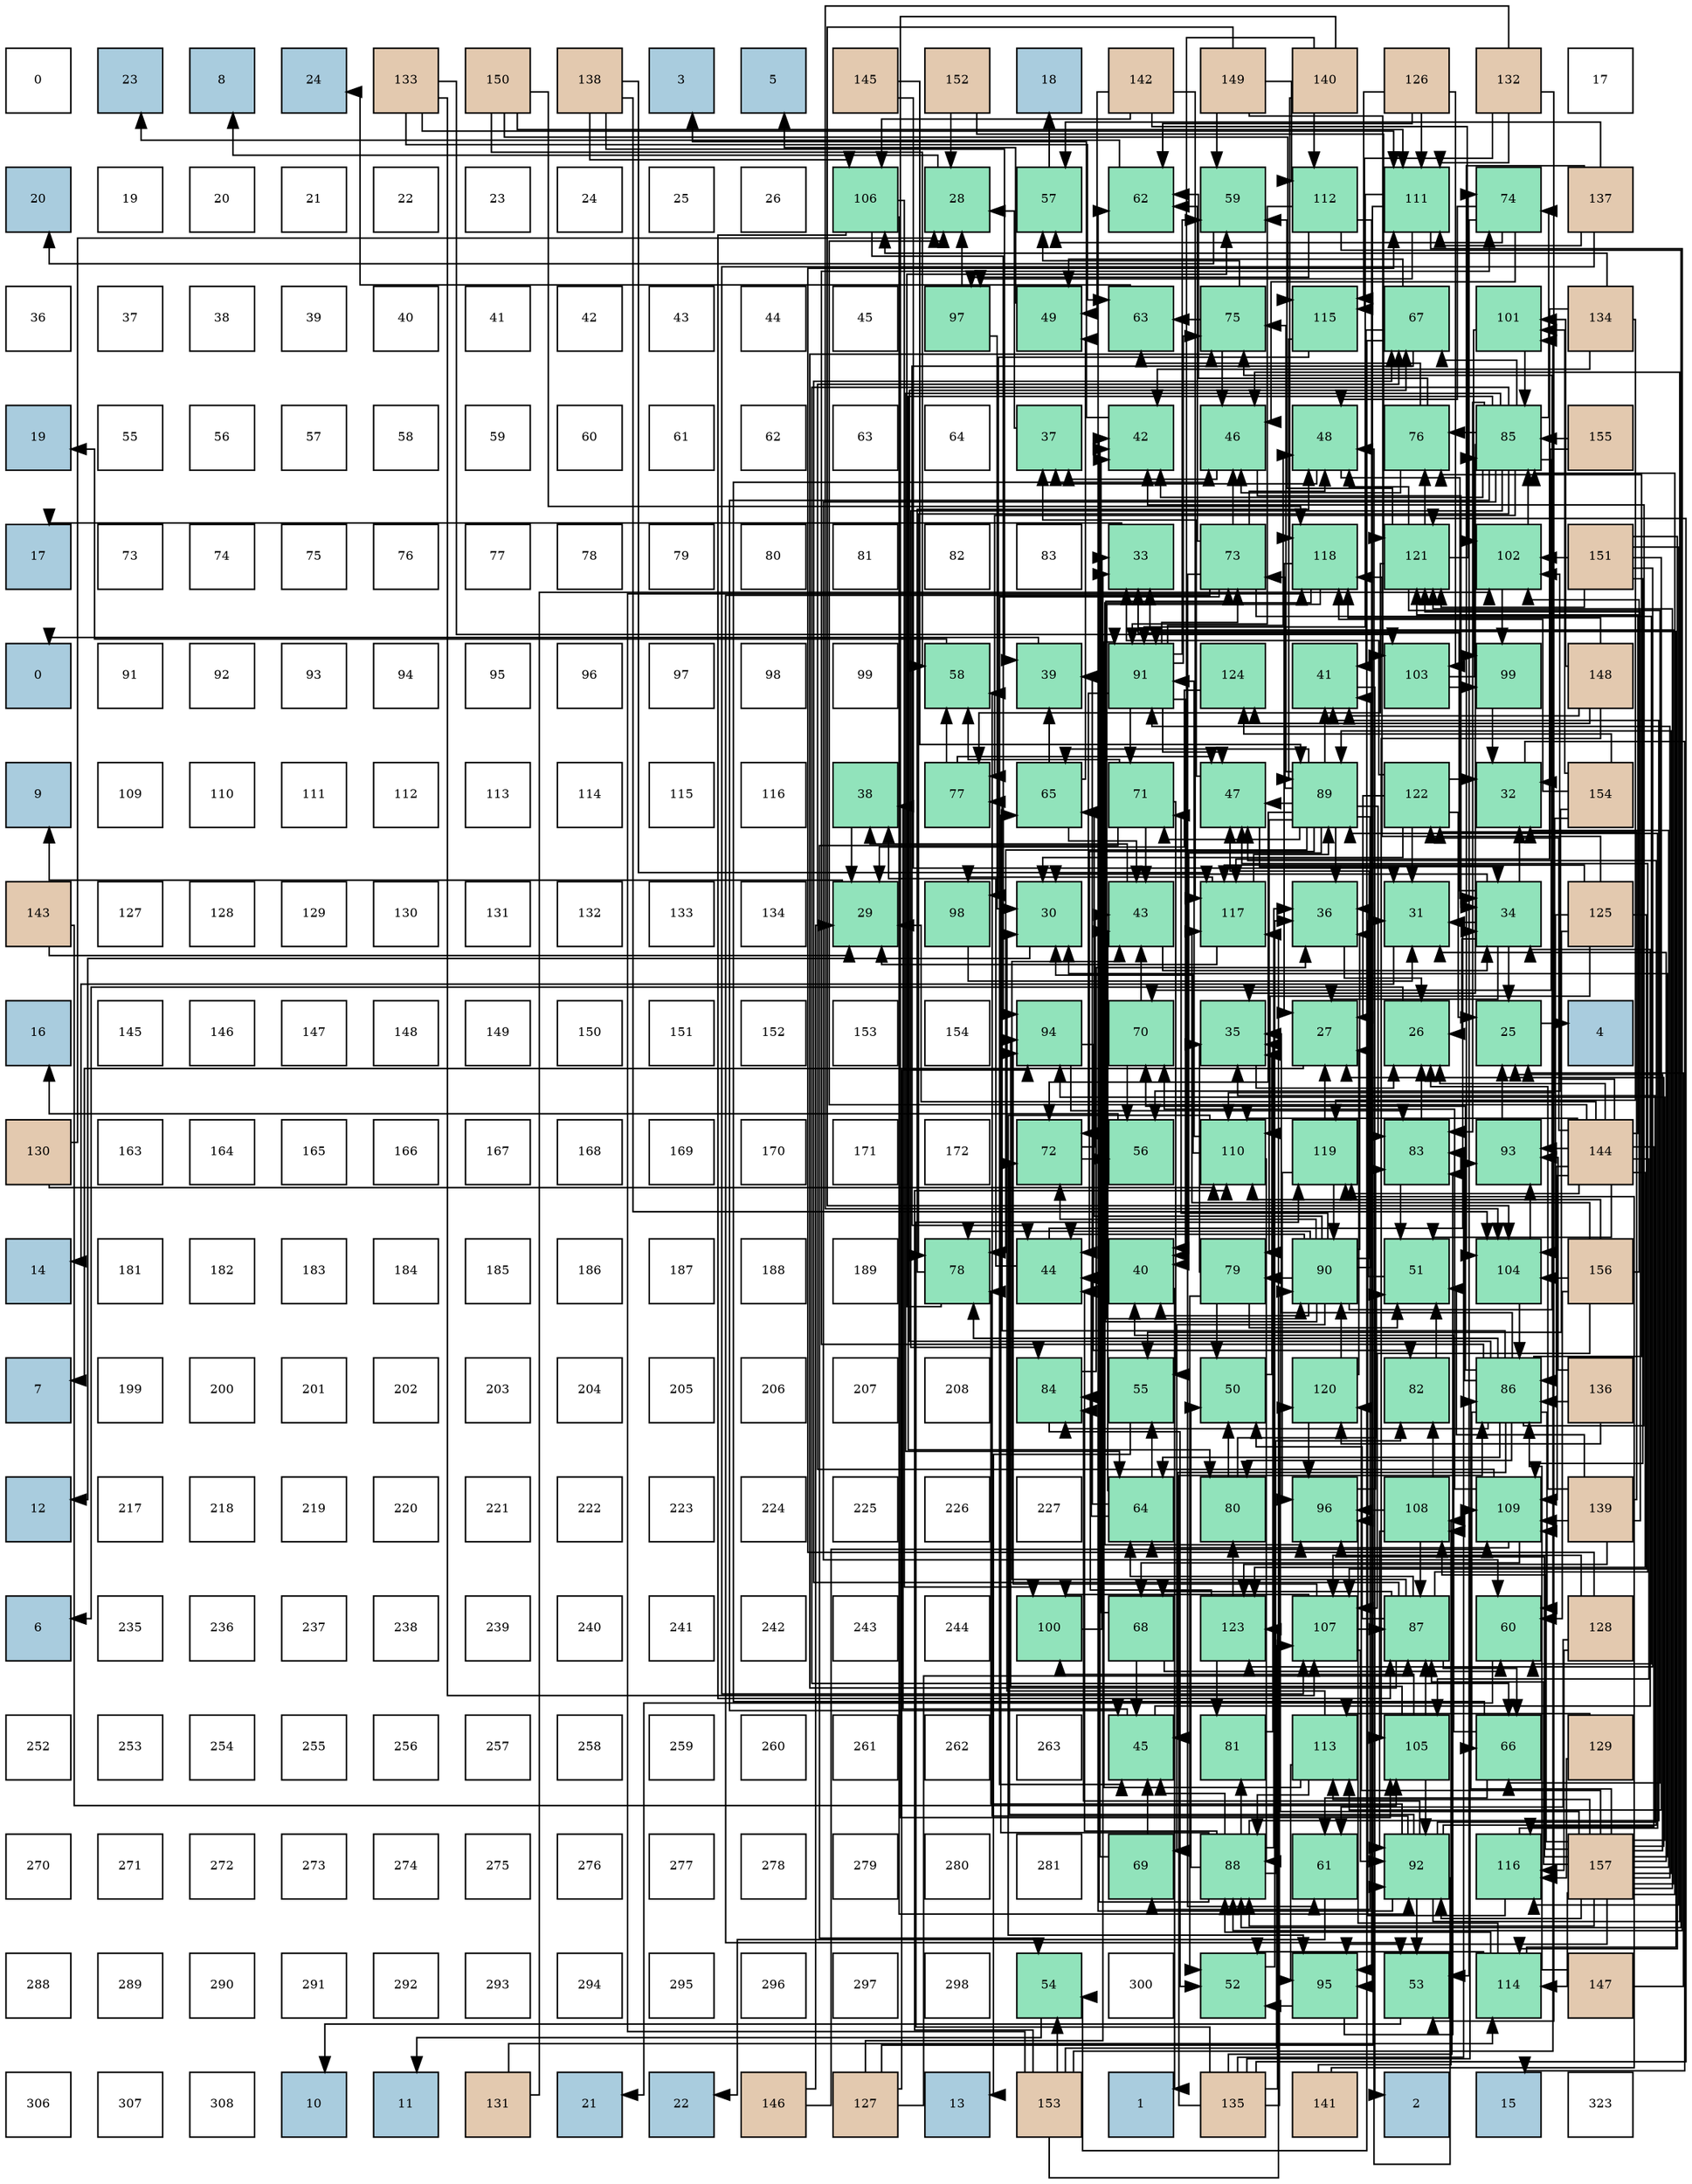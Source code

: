 digraph layout{
 rankdir=TB;
 splines=ortho;
 node [style=filled shape=square fixedsize=true width=0.6];
0[label="0", fontsize=8, fillcolor="#ffffff"];
1[label="23", fontsize=8, fillcolor="#a9ccde"];
2[label="8", fontsize=8, fillcolor="#a9ccde"];
3[label="24", fontsize=8, fillcolor="#a9ccde"];
4[label="133", fontsize=8, fillcolor="#e3c9af"];
5[label="150", fontsize=8, fillcolor="#e3c9af"];
6[label="138", fontsize=8, fillcolor="#e3c9af"];
7[label="3", fontsize=8, fillcolor="#a9ccde"];
8[label="5", fontsize=8, fillcolor="#a9ccde"];
9[label="145", fontsize=8, fillcolor="#e3c9af"];
10[label="152", fontsize=8, fillcolor="#e3c9af"];
11[label="18", fontsize=8, fillcolor="#a9ccde"];
12[label="142", fontsize=8, fillcolor="#e3c9af"];
13[label="149", fontsize=8, fillcolor="#e3c9af"];
14[label="140", fontsize=8, fillcolor="#e3c9af"];
15[label="126", fontsize=8, fillcolor="#e3c9af"];
16[label="132", fontsize=8, fillcolor="#e3c9af"];
17[label="17", fontsize=8, fillcolor="#ffffff"];
18[label="20", fontsize=8, fillcolor="#a9ccde"];
19[label="19", fontsize=8, fillcolor="#ffffff"];
20[label="20", fontsize=8, fillcolor="#ffffff"];
21[label="21", fontsize=8, fillcolor="#ffffff"];
22[label="22", fontsize=8, fillcolor="#ffffff"];
23[label="23", fontsize=8, fillcolor="#ffffff"];
24[label="24", fontsize=8, fillcolor="#ffffff"];
25[label="25", fontsize=8, fillcolor="#ffffff"];
26[label="26", fontsize=8, fillcolor="#ffffff"];
27[label="106", fontsize=8, fillcolor="#91e3bb"];
28[label="28", fontsize=8, fillcolor="#91e3bb"];
29[label="57", fontsize=8, fillcolor="#91e3bb"];
30[label="62", fontsize=8, fillcolor="#91e3bb"];
31[label="59", fontsize=8, fillcolor="#91e3bb"];
32[label="112", fontsize=8, fillcolor="#91e3bb"];
33[label="111", fontsize=8, fillcolor="#91e3bb"];
34[label="74", fontsize=8, fillcolor="#91e3bb"];
35[label="137", fontsize=8, fillcolor="#e3c9af"];
36[label="36", fontsize=8, fillcolor="#ffffff"];
37[label="37", fontsize=8, fillcolor="#ffffff"];
38[label="38", fontsize=8, fillcolor="#ffffff"];
39[label="39", fontsize=8, fillcolor="#ffffff"];
40[label="40", fontsize=8, fillcolor="#ffffff"];
41[label="41", fontsize=8, fillcolor="#ffffff"];
42[label="42", fontsize=8, fillcolor="#ffffff"];
43[label="43", fontsize=8, fillcolor="#ffffff"];
44[label="44", fontsize=8, fillcolor="#ffffff"];
45[label="45", fontsize=8, fillcolor="#ffffff"];
46[label="97", fontsize=8, fillcolor="#91e3bb"];
47[label="49", fontsize=8, fillcolor="#91e3bb"];
48[label="63", fontsize=8, fillcolor="#91e3bb"];
49[label="75", fontsize=8, fillcolor="#91e3bb"];
50[label="115", fontsize=8, fillcolor="#91e3bb"];
51[label="67", fontsize=8, fillcolor="#91e3bb"];
52[label="101", fontsize=8, fillcolor="#91e3bb"];
53[label="134", fontsize=8, fillcolor="#e3c9af"];
54[label="19", fontsize=8, fillcolor="#a9ccde"];
55[label="55", fontsize=8, fillcolor="#ffffff"];
56[label="56", fontsize=8, fillcolor="#ffffff"];
57[label="57", fontsize=8, fillcolor="#ffffff"];
58[label="58", fontsize=8, fillcolor="#ffffff"];
59[label="59", fontsize=8, fillcolor="#ffffff"];
60[label="60", fontsize=8, fillcolor="#ffffff"];
61[label="61", fontsize=8, fillcolor="#ffffff"];
62[label="62", fontsize=8, fillcolor="#ffffff"];
63[label="63", fontsize=8, fillcolor="#ffffff"];
64[label="64", fontsize=8, fillcolor="#ffffff"];
65[label="37", fontsize=8, fillcolor="#91e3bb"];
66[label="42", fontsize=8, fillcolor="#91e3bb"];
67[label="46", fontsize=8, fillcolor="#91e3bb"];
68[label="48", fontsize=8, fillcolor="#91e3bb"];
69[label="76", fontsize=8, fillcolor="#91e3bb"];
70[label="85", fontsize=8, fillcolor="#91e3bb"];
71[label="155", fontsize=8, fillcolor="#e3c9af"];
72[label="17", fontsize=8, fillcolor="#a9ccde"];
73[label="73", fontsize=8, fillcolor="#ffffff"];
74[label="74", fontsize=8, fillcolor="#ffffff"];
75[label="75", fontsize=8, fillcolor="#ffffff"];
76[label="76", fontsize=8, fillcolor="#ffffff"];
77[label="77", fontsize=8, fillcolor="#ffffff"];
78[label="78", fontsize=8, fillcolor="#ffffff"];
79[label="79", fontsize=8, fillcolor="#ffffff"];
80[label="80", fontsize=8, fillcolor="#ffffff"];
81[label="81", fontsize=8, fillcolor="#ffffff"];
82[label="82", fontsize=8, fillcolor="#ffffff"];
83[label="83", fontsize=8, fillcolor="#ffffff"];
84[label="33", fontsize=8, fillcolor="#91e3bb"];
85[label="73", fontsize=8, fillcolor="#91e3bb"];
86[label="118", fontsize=8, fillcolor="#91e3bb"];
87[label="121", fontsize=8, fillcolor="#91e3bb"];
88[label="102", fontsize=8, fillcolor="#91e3bb"];
89[label="151", fontsize=8, fillcolor="#e3c9af"];
90[label="0", fontsize=8, fillcolor="#a9ccde"];
91[label="91", fontsize=8, fillcolor="#ffffff"];
92[label="92", fontsize=8, fillcolor="#ffffff"];
93[label="93", fontsize=8, fillcolor="#ffffff"];
94[label="94", fontsize=8, fillcolor="#ffffff"];
95[label="95", fontsize=8, fillcolor="#ffffff"];
96[label="96", fontsize=8, fillcolor="#ffffff"];
97[label="97", fontsize=8, fillcolor="#ffffff"];
98[label="98", fontsize=8, fillcolor="#ffffff"];
99[label="99", fontsize=8, fillcolor="#ffffff"];
100[label="58", fontsize=8, fillcolor="#91e3bb"];
101[label="39", fontsize=8, fillcolor="#91e3bb"];
102[label="91", fontsize=8, fillcolor="#91e3bb"];
103[label="124", fontsize=8, fillcolor="#91e3bb"];
104[label="41", fontsize=8, fillcolor="#91e3bb"];
105[label="103", fontsize=8, fillcolor="#91e3bb"];
106[label="99", fontsize=8, fillcolor="#91e3bb"];
107[label="148", fontsize=8, fillcolor="#e3c9af"];
108[label="9", fontsize=8, fillcolor="#a9ccde"];
109[label="109", fontsize=8, fillcolor="#ffffff"];
110[label="110", fontsize=8, fillcolor="#ffffff"];
111[label="111", fontsize=8, fillcolor="#ffffff"];
112[label="112", fontsize=8, fillcolor="#ffffff"];
113[label="113", fontsize=8, fillcolor="#ffffff"];
114[label="114", fontsize=8, fillcolor="#ffffff"];
115[label="115", fontsize=8, fillcolor="#ffffff"];
116[label="116", fontsize=8, fillcolor="#ffffff"];
117[label="38", fontsize=8, fillcolor="#91e3bb"];
118[label="77", fontsize=8, fillcolor="#91e3bb"];
119[label="65", fontsize=8, fillcolor="#91e3bb"];
120[label="71", fontsize=8, fillcolor="#91e3bb"];
121[label="47", fontsize=8, fillcolor="#91e3bb"];
122[label="89", fontsize=8, fillcolor="#91e3bb"];
123[label="122", fontsize=8, fillcolor="#91e3bb"];
124[label="32", fontsize=8, fillcolor="#91e3bb"];
125[label="154", fontsize=8, fillcolor="#e3c9af"];
126[label="143", fontsize=8, fillcolor="#e3c9af"];
127[label="127", fontsize=8, fillcolor="#ffffff"];
128[label="128", fontsize=8, fillcolor="#ffffff"];
129[label="129", fontsize=8, fillcolor="#ffffff"];
130[label="130", fontsize=8, fillcolor="#ffffff"];
131[label="131", fontsize=8, fillcolor="#ffffff"];
132[label="132", fontsize=8, fillcolor="#ffffff"];
133[label="133", fontsize=8, fillcolor="#ffffff"];
134[label="134", fontsize=8, fillcolor="#ffffff"];
135[label="29", fontsize=8, fillcolor="#91e3bb"];
136[label="98", fontsize=8, fillcolor="#91e3bb"];
137[label="30", fontsize=8, fillcolor="#91e3bb"];
138[label="43", fontsize=8, fillcolor="#91e3bb"];
139[label="117", fontsize=8, fillcolor="#91e3bb"];
140[label="36", fontsize=8, fillcolor="#91e3bb"];
141[label="31", fontsize=8, fillcolor="#91e3bb"];
142[label="34", fontsize=8, fillcolor="#91e3bb"];
143[label="125", fontsize=8, fillcolor="#e3c9af"];
144[label="16", fontsize=8, fillcolor="#a9ccde"];
145[label="145", fontsize=8, fillcolor="#ffffff"];
146[label="146", fontsize=8, fillcolor="#ffffff"];
147[label="147", fontsize=8, fillcolor="#ffffff"];
148[label="148", fontsize=8, fillcolor="#ffffff"];
149[label="149", fontsize=8, fillcolor="#ffffff"];
150[label="150", fontsize=8, fillcolor="#ffffff"];
151[label="151", fontsize=8, fillcolor="#ffffff"];
152[label="152", fontsize=8, fillcolor="#ffffff"];
153[label="153", fontsize=8, fillcolor="#ffffff"];
154[label="154", fontsize=8, fillcolor="#ffffff"];
155[label="94", fontsize=8, fillcolor="#91e3bb"];
156[label="70", fontsize=8, fillcolor="#91e3bb"];
157[label="35", fontsize=8, fillcolor="#91e3bb"];
158[label="27", fontsize=8, fillcolor="#91e3bb"];
159[label="26", fontsize=8, fillcolor="#91e3bb"];
160[label="25", fontsize=8, fillcolor="#91e3bb"];
161[label="4", fontsize=8, fillcolor="#a9ccde"];
162[label="130", fontsize=8, fillcolor="#e3c9af"];
163[label="163", fontsize=8, fillcolor="#ffffff"];
164[label="164", fontsize=8, fillcolor="#ffffff"];
165[label="165", fontsize=8, fillcolor="#ffffff"];
166[label="166", fontsize=8, fillcolor="#ffffff"];
167[label="167", fontsize=8, fillcolor="#ffffff"];
168[label="168", fontsize=8, fillcolor="#ffffff"];
169[label="169", fontsize=8, fillcolor="#ffffff"];
170[label="170", fontsize=8, fillcolor="#ffffff"];
171[label="171", fontsize=8, fillcolor="#ffffff"];
172[label="172", fontsize=8, fillcolor="#ffffff"];
173[label="72", fontsize=8, fillcolor="#91e3bb"];
174[label="56", fontsize=8, fillcolor="#91e3bb"];
175[label="110", fontsize=8, fillcolor="#91e3bb"];
176[label="119", fontsize=8, fillcolor="#91e3bb"];
177[label="83", fontsize=8, fillcolor="#91e3bb"];
178[label="93", fontsize=8, fillcolor="#91e3bb"];
179[label="144", fontsize=8, fillcolor="#e3c9af"];
180[label="14", fontsize=8, fillcolor="#a9ccde"];
181[label="181", fontsize=8, fillcolor="#ffffff"];
182[label="182", fontsize=8, fillcolor="#ffffff"];
183[label="183", fontsize=8, fillcolor="#ffffff"];
184[label="184", fontsize=8, fillcolor="#ffffff"];
185[label="185", fontsize=8, fillcolor="#ffffff"];
186[label="186", fontsize=8, fillcolor="#ffffff"];
187[label="187", fontsize=8, fillcolor="#ffffff"];
188[label="188", fontsize=8, fillcolor="#ffffff"];
189[label="189", fontsize=8, fillcolor="#ffffff"];
190[label="78", fontsize=8, fillcolor="#91e3bb"];
191[label="44", fontsize=8, fillcolor="#91e3bb"];
192[label="40", fontsize=8, fillcolor="#91e3bb"];
193[label="79", fontsize=8, fillcolor="#91e3bb"];
194[label="90", fontsize=8, fillcolor="#91e3bb"];
195[label="51", fontsize=8, fillcolor="#91e3bb"];
196[label="104", fontsize=8, fillcolor="#91e3bb"];
197[label="156", fontsize=8, fillcolor="#e3c9af"];
198[label="7", fontsize=8, fillcolor="#a9ccde"];
199[label="199", fontsize=8, fillcolor="#ffffff"];
200[label="200", fontsize=8, fillcolor="#ffffff"];
201[label="201", fontsize=8, fillcolor="#ffffff"];
202[label="202", fontsize=8, fillcolor="#ffffff"];
203[label="203", fontsize=8, fillcolor="#ffffff"];
204[label="204", fontsize=8, fillcolor="#ffffff"];
205[label="205", fontsize=8, fillcolor="#ffffff"];
206[label="206", fontsize=8, fillcolor="#ffffff"];
207[label="207", fontsize=8, fillcolor="#ffffff"];
208[label="208", fontsize=8, fillcolor="#ffffff"];
209[label="84", fontsize=8, fillcolor="#91e3bb"];
210[label="55", fontsize=8, fillcolor="#91e3bb"];
211[label="50", fontsize=8, fillcolor="#91e3bb"];
212[label="120", fontsize=8, fillcolor="#91e3bb"];
213[label="82", fontsize=8, fillcolor="#91e3bb"];
214[label="86", fontsize=8, fillcolor="#91e3bb"];
215[label="136", fontsize=8, fillcolor="#e3c9af"];
216[label="12", fontsize=8, fillcolor="#a9ccde"];
217[label="217", fontsize=8, fillcolor="#ffffff"];
218[label="218", fontsize=8, fillcolor="#ffffff"];
219[label="219", fontsize=8, fillcolor="#ffffff"];
220[label="220", fontsize=8, fillcolor="#ffffff"];
221[label="221", fontsize=8, fillcolor="#ffffff"];
222[label="222", fontsize=8, fillcolor="#ffffff"];
223[label="223", fontsize=8, fillcolor="#ffffff"];
224[label="224", fontsize=8, fillcolor="#ffffff"];
225[label="225", fontsize=8, fillcolor="#ffffff"];
226[label="226", fontsize=8, fillcolor="#ffffff"];
227[label="227", fontsize=8, fillcolor="#ffffff"];
228[label="64", fontsize=8, fillcolor="#91e3bb"];
229[label="80", fontsize=8, fillcolor="#91e3bb"];
230[label="96", fontsize=8, fillcolor="#91e3bb"];
231[label="108", fontsize=8, fillcolor="#91e3bb"];
232[label="109", fontsize=8, fillcolor="#91e3bb"];
233[label="139", fontsize=8, fillcolor="#e3c9af"];
234[label="6", fontsize=8, fillcolor="#a9ccde"];
235[label="235", fontsize=8, fillcolor="#ffffff"];
236[label="236", fontsize=8, fillcolor="#ffffff"];
237[label="237", fontsize=8, fillcolor="#ffffff"];
238[label="238", fontsize=8, fillcolor="#ffffff"];
239[label="239", fontsize=8, fillcolor="#ffffff"];
240[label="240", fontsize=8, fillcolor="#ffffff"];
241[label="241", fontsize=8, fillcolor="#ffffff"];
242[label="242", fontsize=8, fillcolor="#ffffff"];
243[label="243", fontsize=8, fillcolor="#ffffff"];
244[label="244", fontsize=8, fillcolor="#ffffff"];
245[label="100", fontsize=8, fillcolor="#91e3bb"];
246[label="68", fontsize=8, fillcolor="#91e3bb"];
247[label="123", fontsize=8, fillcolor="#91e3bb"];
248[label="107", fontsize=8, fillcolor="#91e3bb"];
249[label="87", fontsize=8, fillcolor="#91e3bb"];
250[label="60", fontsize=8, fillcolor="#91e3bb"];
251[label="128", fontsize=8, fillcolor="#e3c9af"];
252[label="252", fontsize=8, fillcolor="#ffffff"];
253[label="253", fontsize=8, fillcolor="#ffffff"];
254[label="254", fontsize=8, fillcolor="#ffffff"];
255[label="255", fontsize=8, fillcolor="#ffffff"];
256[label="256", fontsize=8, fillcolor="#ffffff"];
257[label="257", fontsize=8, fillcolor="#ffffff"];
258[label="258", fontsize=8, fillcolor="#ffffff"];
259[label="259", fontsize=8, fillcolor="#ffffff"];
260[label="260", fontsize=8, fillcolor="#ffffff"];
261[label="261", fontsize=8, fillcolor="#ffffff"];
262[label="262", fontsize=8, fillcolor="#ffffff"];
263[label="263", fontsize=8, fillcolor="#ffffff"];
264[label="45", fontsize=8, fillcolor="#91e3bb"];
265[label="81", fontsize=8, fillcolor="#91e3bb"];
266[label="113", fontsize=8, fillcolor="#91e3bb"];
267[label="105", fontsize=8, fillcolor="#91e3bb"];
268[label="66", fontsize=8, fillcolor="#91e3bb"];
269[label="129", fontsize=8, fillcolor="#e3c9af"];
270[label="270", fontsize=8, fillcolor="#ffffff"];
271[label="271", fontsize=8, fillcolor="#ffffff"];
272[label="272", fontsize=8, fillcolor="#ffffff"];
273[label="273", fontsize=8, fillcolor="#ffffff"];
274[label="274", fontsize=8, fillcolor="#ffffff"];
275[label="275", fontsize=8, fillcolor="#ffffff"];
276[label="276", fontsize=8, fillcolor="#ffffff"];
277[label="277", fontsize=8, fillcolor="#ffffff"];
278[label="278", fontsize=8, fillcolor="#ffffff"];
279[label="279", fontsize=8, fillcolor="#ffffff"];
280[label="280", fontsize=8, fillcolor="#ffffff"];
281[label="281", fontsize=8, fillcolor="#ffffff"];
282[label="69", fontsize=8, fillcolor="#91e3bb"];
283[label="88", fontsize=8, fillcolor="#91e3bb"];
284[label="61", fontsize=8, fillcolor="#91e3bb"];
285[label="92", fontsize=8, fillcolor="#91e3bb"];
286[label="116", fontsize=8, fillcolor="#91e3bb"];
287[label="157", fontsize=8, fillcolor="#e3c9af"];
288[label="288", fontsize=8, fillcolor="#ffffff"];
289[label="289", fontsize=8, fillcolor="#ffffff"];
290[label="290", fontsize=8, fillcolor="#ffffff"];
291[label="291", fontsize=8, fillcolor="#ffffff"];
292[label="292", fontsize=8, fillcolor="#ffffff"];
293[label="293", fontsize=8, fillcolor="#ffffff"];
294[label="294", fontsize=8, fillcolor="#ffffff"];
295[label="295", fontsize=8, fillcolor="#ffffff"];
296[label="296", fontsize=8, fillcolor="#ffffff"];
297[label="297", fontsize=8, fillcolor="#ffffff"];
298[label="298", fontsize=8, fillcolor="#ffffff"];
299[label="54", fontsize=8, fillcolor="#91e3bb"];
300[label="300", fontsize=8, fillcolor="#ffffff"];
301[label="52", fontsize=8, fillcolor="#91e3bb"];
302[label="95", fontsize=8, fillcolor="#91e3bb"];
303[label="53", fontsize=8, fillcolor="#91e3bb"];
304[label="114", fontsize=8, fillcolor="#91e3bb"];
305[label="147", fontsize=8, fillcolor="#e3c9af"];
306[label="306", fontsize=8, fillcolor="#ffffff"];
307[label="307", fontsize=8, fillcolor="#ffffff"];
308[label="308", fontsize=8, fillcolor="#ffffff"];
309[label="10", fontsize=8, fillcolor="#a9ccde"];
310[label="11", fontsize=8, fillcolor="#a9ccde"];
311[label="131", fontsize=8, fillcolor="#e3c9af"];
312[label="21", fontsize=8, fillcolor="#a9ccde"];
313[label="22", fontsize=8, fillcolor="#a9ccde"];
314[label="146", fontsize=8, fillcolor="#e3c9af"];
315[label="127", fontsize=8, fillcolor="#e3c9af"];
316[label="13", fontsize=8, fillcolor="#a9ccde"];
317[label="153", fontsize=8, fillcolor="#e3c9af"];
318[label="1", fontsize=8, fillcolor="#a9ccde"];
319[label="135", fontsize=8, fillcolor="#e3c9af"];
320[label="141", fontsize=8, fillcolor="#e3c9af"];
321[label="2", fontsize=8, fillcolor="#a9ccde"];
322[label="15", fontsize=8, fillcolor="#a9ccde"];
323[label="323", fontsize=8, fillcolor="#ffffff"];
edge [constraint=false, style=vis];160 -> 161;
159 -> 234;
158 -> 198;
28 -> 2;
135 -> 108;
137 -> 216;
141 -> 180;
124 -> 322;
84 -> 72;
142 -> 160;
142 -> 159;
142 -> 158;
142 -> 137;
142 -> 141;
142 -> 124;
142 -> 84;
157 -> 159;
140 -> 159;
65 -> 28;
117 -> 135;
101 -> 90;
192 -> 318;
104 -> 321;
66 -> 7;
138 -> 142;
138 -> 117;
191 -> 142;
191 -> 117;
264 -> 142;
264 -> 117;
67 -> 142;
67 -> 65;
121 -> 142;
121 -> 65;
68 -> 142;
68 -> 65;
47 -> 8;
211 -> 157;
195 -> 140;
301 -> 140;
303 -> 309;
299 -> 310;
210 -> 316;
174 -> 144;
29 -> 11;
100 -> 54;
31 -> 18;
250 -> 312;
284 -> 313;
30 -> 1;
48 -> 3;
228 -> 101;
228 -> 138;
228 -> 191;
228 -> 210;
119 -> 101;
119 -> 138;
119 -> 47;
268 -> 192;
268 -> 67;
268 -> 284;
51 -> 104;
51 -> 191;
51 -> 47;
51 -> 299;
246 -> 66;
246 -> 264;
246 -> 250;
282 -> 66;
282 -> 264;
156 -> 138;
156 -> 174;
120 -> 138;
120 -> 299;
120 -> 210;
120 -> 100;
173 -> 138;
173 -> 174;
85 -> 264;
85 -> 67;
85 -> 68;
85 -> 303;
85 -> 250;
85 -> 284;
85 -> 30;
34 -> 67;
34 -> 68;
34 -> 303;
34 -> 29;
49 -> 67;
49 -> 29;
49 -> 48;
69 -> 67;
69 -> 30;
69 -> 48;
118 -> 121;
118 -> 100;
190 -> 68;
190 -> 31;
193 -> 157;
193 -> 211;
193 -> 195;
193 -> 301;
229 -> 211;
229 -> 195;
265 -> 157;
213 -> 195;
177 -> 159;
177 -> 195;
209 -> 140;
209 -> 301;
70 -> 157;
70 -> 66;
70 -> 264;
70 -> 250;
70 -> 228;
70 -> 268;
70 -> 51;
70 -> 156;
70 -> 34;
70 -> 69;
70 -> 118;
70 -> 190;
70 -> 229;
70 -> 177;
70 -> 209;
214 -> 157;
214 -> 66;
214 -> 264;
214 -> 250;
214 -> 228;
214 -> 268;
214 -> 51;
214 -> 156;
214 -> 34;
214 -> 69;
214 -> 118;
214 -> 190;
214 -> 229;
214 -> 177;
214 -> 209;
249 -> 138;
249 -> 121;
249 -> 211;
249 -> 228;
249 -> 268;
249 -> 51;
249 -> 246;
249 -> 49;
283 -> 140;
283 -> 104;
283 -> 66;
283 -> 191;
283 -> 264;
283 -> 211;
283 -> 119;
283 -> 265;
283 -> 213;
122 -> 140;
122 -> 192;
122 -> 104;
122 -> 191;
122 -> 121;
122 -> 119;
122 -> 282;
122 -> 120;
122 -> 173;
122 -> 85;
122 -> 49;
122 -> 190;
122 -> 193;
122 -> 177;
194 -> 140;
194 -> 192;
194 -> 104;
194 -> 191;
194 -> 121;
194 -> 119;
194 -> 282;
194 -> 120;
194 -> 173;
194 -> 85;
194 -> 49;
194 -> 190;
194 -> 193;
102 -> 192;
102 -> 121;
102 -> 68;
102 -> 31;
102 -> 120;
102 -> 173;
102 -> 85;
102 -> 49;
285 -> 157;
285 -> 67;
285 -> 121;
285 -> 68;
285 -> 303;
285 -> 100;
285 -> 30;
285 -> 173;
285 -> 190;
285 -> 209;
178 -> 160;
155 -> 213;
155 -> 177;
302 -> 301;
302 -> 177;
230 -> 177;
46 -> 28;
46 -> 137;
136 -> 141;
106 -> 124;
245 -> 84;
52 -> 70;
52 -> 106;
88 -> 70;
88 -> 106;
105 -> 70;
105 -> 106;
196 -> 214;
196 -> 178;
267 -> 249;
267 -> 285;
267 -> 155;
267 -> 245;
27 -> 249;
27 -> 285;
27 -> 155;
27 -> 245;
248 -> 249;
248 -> 285;
248 -> 155;
248 -> 245;
231 -> 213;
231 -> 249;
231 -> 285;
231 -> 230;
232 -> 228;
232 -> 51;
232 -> 246;
232 -> 156;
175 -> 137;
175 -> 283;
175 -> 102;
175 -> 302;
33 -> 283;
33 -> 102;
33 -> 302;
33 -> 46;
32 -> 283;
32 -> 102;
32 -> 302;
32 -> 46;
266 -> 137;
266 -> 283;
266 -> 102;
266 -> 302;
304 -> 301;
304 -> 283;
304 -> 102;
304 -> 230;
50 -> 122;
50 -> 136;
286 -> 141;
286 -> 122;
139 -> 135;
139 -> 122;
139 -> 136;
86 -> 158;
86 -> 194;
86 -> 230;
176 -> 158;
176 -> 194;
176 -> 230;
212 -> 158;
212 -> 194;
212 -> 230;
87 -> 68;
87 -> 31;
87 -> 268;
87 -> 34;
87 -> 69;
87 -> 118;
123 -> 160;
123 -> 158;
123 -> 137;
123 -> 141;
123 -> 124;
123 -> 84;
247 -> 229;
247 -> 265;
247 -> 209;
103 -> 135;
143 -> 210;
143 -> 196;
143 -> 248;
143 -> 175;
143 -> 139;
143 -> 86;
15 -> 30;
15 -> 105;
15 -> 33;
15 -> 50;
315 -> 84;
315 -> 249;
315 -> 285;
315 -> 155;
251 -> 284;
251 -> 248;
251 -> 33;
251 -> 286;
269 -> 266;
269 -> 286;
162 -> 28;
162 -> 175;
311 -> 88;
311 -> 304;
16 -> 303;
16 -> 196;
16 -> 33;
16 -> 50;
4 -> 48;
4 -> 105;
4 -> 248;
4 -> 33;
53 -> 66;
53 -> 27;
53 -> 139;
53 -> 176;
319 -> 214;
319 -> 178;
319 -> 231;
319 -> 232;
319 -> 176;
319 -> 212;
319 -> 87;
319 -> 247;
215 -> 214;
215 -> 178;
215 -> 212;
35 -> 29;
35 -> 196;
35 -> 248;
35 -> 33;
6 -> 101;
6 -> 196;
6 -> 27;
6 -> 139;
233 -> 159;
233 -> 195;
233 -> 232;
233 -> 87;
233 -> 123;
233 -> 247;
14 -> 192;
14 -> 267;
14 -> 32;
14 -> 86;
320 -> 231;
320 -> 176;
12 -> 47;
12 -> 88;
12 -> 27;
12 -> 139;
126 -> 135;
126 -> 267;
179 -> 159;
179 -> 28;
179 -> 135;
179 -> 195;
179 -> 214;
179 -> 178;
179 -> 88;
179 -> 267;
179 -> 232;
179 -> 175;
179 -> 286;
179 -> 176;
179 -> 87;
179 -> 123;
179 -> 247;
9 -> 141;
9 -> 122;
314 -> 135;
314 -> 232;
305 -> 160;
305 -> 214;
107 -> 104;
107 -> 52;
107 -> 267;
107 -> 86;
107 -> 103;
13 -> 31;
13 -> 105;
13 -> 196;
13 -> 32;
5 -> 100;
5 -> 33;
5 -> 50;
5 -> 86;
89 -> 88;
89 -> 232;
89 -> 266;
89 -> 304;
89 -> 286;
89 -> 87;
89 -> 247;
10 -> 28;
10 -> 87;
317 -> 299;
317 -> 52;
317 -> 248;
317 -> 175;
317 -> 139;
317 -> 86;
125 -> 174;
125 -> 52;
125 -> 175;
125 -> 86;
125 -> 103;
71 -> 124;
71 -> 70;
197 -> 250;
197 -> 88;
197 -> 196;
197 -> 248;
197 -> 175;
197 -> 139;
287 -> 160;
287 -> 158;
287 -> 137;
287 -> 141;
287 -> 124;
287 -> 84;
287 -> 70;
287 -> 214;
287 -> 249;
287 -> 283;
287 -> 122;
287 -> 194;
287 -> 102;
287 -> 285;
287 -> 155;
287 -> 302;
287 -> 230;
287 -> 231;
287 -> 232;
287 -> 266;
287 -> 304;
287 -> 212;
287 -> 87;
edge [constraint=true, style=invis];
0 -> 18 -> 36 -> 54 -> 72 -> 90 -> 108 -> 126 -> 144 -> 162 -> 180 -> 198 -> 216 -> 234 -> 252 -> 270 -> 288 -> 306;
1 -> 19 -> 37 -> 55 -> 73 -> 91 -> 109 -> 127 -> 145 -> 163 -> 181 -> 199 -> 217 -> 235 -> 253 -> 271 -> 289 -> 307;
2 -> 20 -> 38 -> 56 -> 74 -> 92 -> 110 -> 128 -> 146 -> 164 -> 182 -> 200 -> 218 -> 236 -> 254 -> 272 -> 290 -> 308;
3 -> 21 -> 39 -> 57 -> 75 -> 93 -> 111 -> 129 -> 147 -> 165 -> 183 -> 201 -> 219 -> 237 -> 255 -> 273 -> 291 -> 309;
4 -> 22 -> 40 -> 58 -> 76 -> 94 -> 112 -> 130 -> 148 -> 166 -> 184 -> 202 -> 220 -> 238 -> 256 -> 274 -> 292 -> 310;
5 -> 23 -> 41 -> 59 -> 77 -> 95 -> 113 -> 131 -> 149 -> 167 -> 185 -> 203 -> 221 -> 239 -> 257 -> 275 -> 293 -> 311;
6 -> 24 -> 42 -> 60 -> 78 -> 96 -> 114 -> 132 -> 150 -> 168 -> 186 -> 204 -> 222 -> 240 -> 258 -> 276 -> 294 -> 312;
7 -> 25 -> 43 -> 61 -> 79 -> 97 -> 115 -> 133 -> 151 -> 169 -> 187 -> 205 -> 223 -> 241 -> 259 -> 277 -> 295 -> 313;
8 -> 26 -> 44 -> 62 -> 80 -> 98 -> 116 -> 134 -> 152 -> 170 -> 188 -> 206 -> 224 -> 242 -> 260 -> 278 -> 296 -> 314;
9 -> 27 -> 45 -> 63 -> 81 -> 99 -> 117 -> 135 -> 153 -> 171 -> 189 -> 207 -> 225 -> 243 -> 261 -> 279 -> 297 -> 315;
10 -> 28 -> 46 -> 64 -> 82 -> 100 -> 118 -> 136 -> 154 -> 172 -> 190 -> 208 -> 226 -> 244 -> 262 -> 280 -> 298 -> 316;
11 -> 29 -> 47 -> 65 -> 83 -> 101 -> 119 -> 137 -> 155 -> 173 -> 191 -> 209 -> 227 -> 245 -> 263 -> 281 -> 299 -> 317;
12 -> 30 -> 48 -> 66 -> 84 -> 102 -> 120 -> 138 -> 156 -> 174 -> 192 -> 210 -> 228 -> 246 -> 264 -> 282 -> 300 -> 318;
13 -> 31 -> 49 -> 67 -> 85 -> 103 -> 121 -> 139 -> 157 -> 175 -> 193 -> 211 -> 229 -> 247 -> 265 -> 283 -> 301 -> 319;
14 -> 32 -> 50 -> 68 -> 86 -> 104 -> 122 -> 140 -> 158 -> 176 -> 194 -> 212 -> 230 -> 248 -> 266 -> 284 -> 302 -> 320;
15 -> 33 -> 51 -> 69 -> 87 -> 105 -> 123 -> 141 -> 159 -> 177 -> 195 -> 213 -> 231 -> 249 -> 267 -> 285 -> 303 -> 321;
16 -> 34 -> 52 -> 70 -> 88 -> 106 -> 124 -> 142 -> 160 -> 178 -> 196 -> 214 -> 232 -> 250 -> 268 -> 286 -> 304 -> 322;
17 -> 35 -> 53 -> 71 -> 89 -> 107 -> 125 -> 143 -> 161 -> 179 -> 197 -> 215 -> 233 -> 251 -> 269 -> 287 -> 305 -> 323;
rank = same {0 -> 1 -> 2 -> 3 -> 4 -> 5 -> 6 -> 7 -> 8 -> 9 -> 10 -> 11 -> 12 -> 13 -> 14 -> 15 -> 16 -> 17};
rank = same {18 -> 19 -> 20 -> 21 -> 22 -> 23 -> 24 -> 25 -> 26 -> 27 -> 28 -> 29 -> 30 -> 31 -> 32 -> 33 -> 34 -> 35};
rank = same {36 -> 37 -> 38 -> 39 -> 40 -> 41 -> 42 -> 43 -> 44 -> 45 -> 46 -> 47 -> 48 -> 49 -> 50 -> 51 -> 52 -> 53};
rank = same {54 -> 55 -> 56 -> 57 -> 58 -> 59 -> 60 -> 61 -> 62 -> 63 -> 64 -> 65 -> 66 -> 67 -> 68 -> 69 -> 70 -> 71};
rank = same {72 -> 73 -> 74 -> 75 -> 76 -> 77 -> 78 -> 79 -> 80 -> 81 -> 82 -> 83 -> 84 -> 85 -> 86 -> 87 -> 88 -> 89};
rank = same {90 -> 91 -> 92 -> 93 -> 94 -> 95 -> 96 -> 97 -> 98 -> 99 -> 100 -> 101 -> 102 -> 103 -> 104 -> 105 -> 106 -> 107};
rank = same {108 -> 109 -> 110 -> 111 -> 112 -> 113 -> 114 -> 115 -> 116 -> 117 -> 118 -> 119 -> 120 -> 121 -> 122 -> 123 -> 124 -> 125};
rank = same {126 -> 127 -> 128 -> 129 -> 130 -> 131 -> 132 -> 133 -> 134 -> 135 -> 136 -> 137 -> 138 -> 139 -> 140 -> 141 -> 142 -> 143};
rank = same {144 -> 145 -> 146 -> 147 -> 148 -> 149 -> 150 -> 151 -> 152 -> 153 -> 154 -> 155 -> 156 -> 157 -> 158 -> 159 -> 160 -> 161};
rank = same {162 -> 163 -> 164 -> 165 -> 166 -> 167 -> 168 -> 169 -> 170 -> 171 -> 172 -> 173 -> 174 -> 175 -> 176 -> 177 -> 178 -> 179};
rank = same {180 -> 181 -> 182 -> 183 -> 184 -> 185 -> 186 -> 187 -> 188 -> 189 -> 190 -> 191 -> 192 -> 193 -> 194 -> 195 -> 196 -> 197};
rank = same {198 -> 199 -> 200 -> 201 -> 202 -> 203 -> 204 -> 205 -> 206 -> 207 -> 208 -> 209 -> 210 -> 211 -> 212 -> 213 -> 214 -> 215};
rank = same {216 -> 217 -> 218 -> 219 -> 220 -> 221 -> 222 -> 223 -> 224 -> 225 -> 226 -> 227 -> 228 -> 229 -> 230 -> 231 -> 232 -> 233};
rank = same {234 -> 235 -> 236 -> 237 -> 238 -> 239 -> 240 -> 241 -> 242 -> 243 -> 244 -> 245 -> 246 -> 247 -> 248 -> 249 -> 250 -> 251};
rank = same {252 -> 253 -> 254 -> 255 -> 256 -> 257 -> 258 -> 259 -> 260 -> 261 -> 262 -> 263 -> 264 -> 265 -> 266 -> 267 -> 268 -> 269};
rank = same {270 -> 271 -> 272 -> 273 -> 274 -> 275 -> 276 -> 277 -> 278 -> 279 -> 280 -> 281 -> 282 -> 283 -> 284 -> 285 -> 286 -> 287};
rank = same {288 -> 289 -> 290 -> 291 -> 292 -> 293 -> 294 -> 295 -> 296 -> 297 -> 298 -> 299 -> 300 -> 301 -> 302 -> 303 -> 304 -> 305};
rank = same {306 -> 307 -> 308 -> 309 -> 310 -> 311 -> 312 -> 313 -> 314 -> 315 -> 316 -> 317 -> 318 -> 319 -> 320 -> 321 -> 322 -> 323};
}